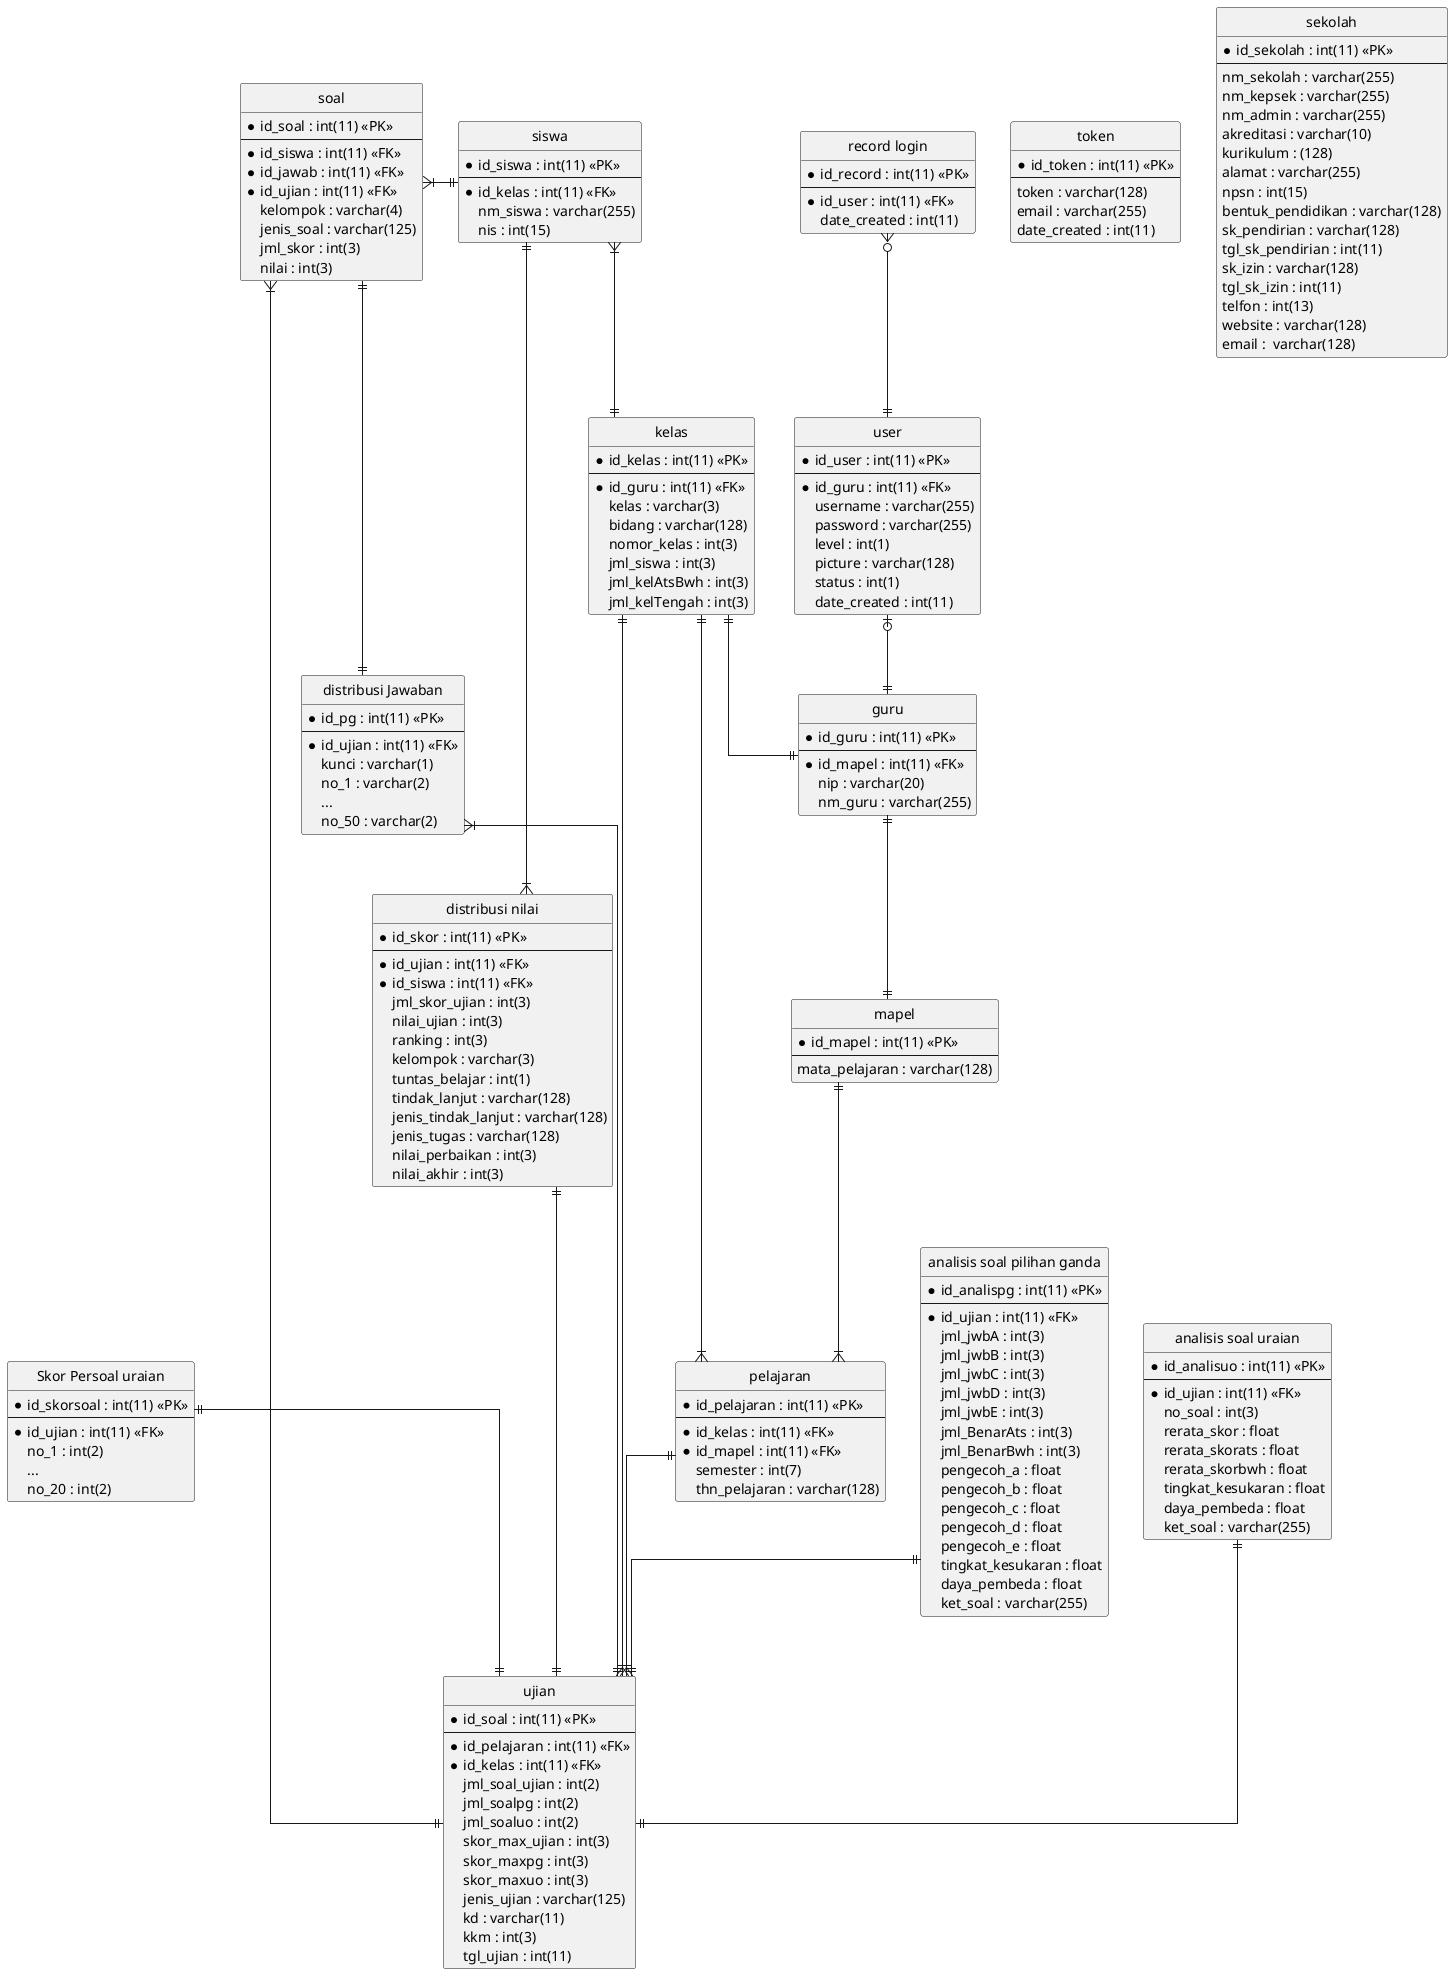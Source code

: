 @startuml ERD
' hide the spot
hide circle

' avoid problems with angled crows feet
skinparam linetype ortho

entity "user" as tb_user {
  *id_user : int(11) <<PK>>
  --
  *id_guru : int(11) <<FK>>
  username : varchar(255)
  password : varchar(255)
  level : int(1)
  picture : varchar(128)
  status : int(1)
  date_created : int(11)
}

entity "token" as tb_token {
  *id_token : int(11) <<PK>>
  --
  token : varchar(128)
  email : varchar(255)
  date_created : int(11)
}

entity "soal" as tb_soal {
  *id_soal : int(11) <<PK>>
  --
  *id_siswa : int(11) <<FK>>
  *id_jawab : int(11) <<FK>>
  *id_ujian : int(11) <<FK>>
kelompok : varchar(4)
  jenis_soal : varchar(125)
  jml_skor : int(3)
  nilai : int(3)
}
entity "ujian" as tb_ujian {
  *id_soal : int(11) <<PK>>
  --
  *id_pelajaran : int(11) <<FK>>
  *id_kelas : int(11) <<FK>>
  jml_soal_ujian : int(2)
  jml_soalpg : int(2)
  jml_soaluo : int(2)
  skor_max_ujian : int(3)
  skor_maxpg : int(3)
  skor_maxuo : int(3)
  jenis_ujian : varchar(125)
  kd : varchar(11)
  kkm : int(3)
  tgl_ujian : int(11)
}
entity "siswa" as tb_siswa{
  *id_siswa : int(11) <<PK>>
  --
  *id_kelas : int(11) <<FK>>
  nm_siswa : varchar(255)
  nis : int(15)
}
entity "sekolah" as tb_sekolah {
  *id_sekolah : int(11) <<PK>>
  --
  nm_sekolah : varchar(255)
  nm_kepsek : varchar(255)
  nm_admin : varchar(255)
  akreditasi : varchar(10)
  kurikulum : (128)
  alamat : varchar(255)
  npsn : int(15)
  bentuk_pendidikan : varchar(128)
  sk_pendirian : varchar(128)
  tgl_sk_pendirian : int(11)
  sk_izin : varchar(128)
  tgl_sk_izin : int(11)
  telfon : int(13)
  website : varchar(128)
  email :  varchar(128)
}
entity "record login" as tb_record_login {
  *id_record : int(11) <<PK>>
  --
  *id_user : int(11) <<FK>>
  date_created : int(11)
}
entity "mapel" as tb_mapel {
  *id_mapel : int(11) <<PK>>
  --
  mata_pelajaran : varchar(128)
}
entity "pelajaran" as r_pelajaran {
  *id_pelajaran : int(11) <<PK>>
  --
  *id_kelas : int(11) <<FK>>
  *id_mapel : int(11) <<FK>>
  semester : int(7)
  thn_pelajaran : varchar(128)
}
entity "kelas" as tb_kelas {
  *id_kelas : int(11) <<PK>>
  --
  *id_guru : int(11) <<FK>>
  kelas : varchar(3)
  bidang : varchar(128)
  nomor_kelas : int(3)
  jml_siswa : int(3)
  jml_kelAtsBwh : int(3)
  jml_kelTengah : int(3)
}
entity "guru" as tb_guru {
  *id_guru : int(11) <<PK>>
  --
  *id_mapel : int(11) <<FK>>
  nip : varchar(20)
  nm_guru : varchar(255)
}
entity "distribusi nilai" as tb_dist_nilai {
  *id_skor : int(11) <<PK>>
  --
  *id_ujian : int(11) <<FK>>
  *id_siswa : int(11) <<FK>>
  jml_skor_ujian : int(3)
  nilai_ujian : int(3)
  ranking : int(3)
  kelompok : varchar(3)
  tuntas_belajar : int(1)
  tindak_lanjut : varchar(128)
  jenis_tindak_lanjut : varchar(128)
  jenis_tugas : varchar(128)
  nilai_perbaikan : int(3)
  nilai_akhir : int(3)
}
entity "distribusi Jawaban" as tb_dist_jwb {
  *id_pg : int(11) <<PK>>
  --
  *id_ujian : int(11) <<FK>>
  kunci : varchar(1)
  no_1 : varchar(2)
  ...
  no_50 : varchar(2)
}
entity "Skor Persoal uraian" as tb_skor_soaluo {
  *id_skorsoal : int(11) <<PK>>
  --
  *id_ujian : int(11) <<FK>>
  no_1 : int(2)
  ...
  no_20 : int(2)
}

entity "analisis soal pilihan ganda" as tb_analis_soalpg {
  *id_analispg : int(11) <<PK>>
  --
  *id_ujian : int(11) <<FK>>
  jml_jwbA : int(3)
  jml_jwbB : int(3)
  jml_jwbC : int(3)
  jml_jwbD : int(3)
  jml_jwbE : int(3)
  jml_BenarAts : int(3)
  jml_BenarBwh : int(3)
  pengecoh_a : float
  pengecoh_b : float
  pengecoh_c : float
  pengecoh_d : float
  pengecoh_e : float
  tingkat_kesukaran : float
  daya_pembeda : float
  ket_soal : varchar(255)
}
entity "analisis soal uraian" as tb_analis_soaluo {
  *id_analisuo : int(11) <<PK>>
  --
  *id_ujian : int(11) <<FK>>
  no_soal : int(3)
  rerata_skor : float
  rerata_skorats : float
  rerata_skorbwh : float
  tingkat_kesukaran : float
  daya_pembeda : float
  ket_soal : varchar(255)
}


tb_siswa }|--|| tb_kelas
tb_kelas ||--|| tb_guru
tb_guru ||--|| tb_mapel
tb_record_login }o--|| tb_user
tb_user |o--|| tb_guru
r_pelajaran }|-up-|| tb_mapel
r_pelajaran }|--|| tb_kelas
tb_ujian }|-up-|| r_pelajaran
tb_ujian }|--|| tb_kelas
tb_ujian ||-up-|| tb_skor_soaluo
tb_soal }|--|| tb_ujian
tb_soal ||--|| tb_dist_jwb
tb_dist_nilai ||--|| tb_ujian
tb_dist_jwb }|--|| tb_ujian
tb_dist_nilai }|-up-|| tb_siswa
tb_soal }|-right-|| tb_siswa
tb_analis_soalpg ||--|| tb_ujian
tb_analis_soaluo ||--|| tb_ujian
@enduml